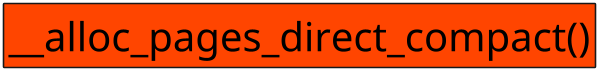 @startuml
scale 1/2

skinparam Component {
    Style rectangle
    FontSize 80
    BorderThickness 3.2
    BackgroundColor OrangeRed
}

[__alloc_pages_direct_compact()]
@enduml
